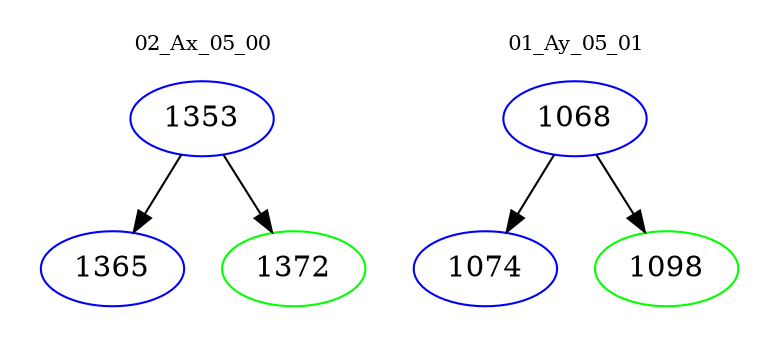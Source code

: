 digraph{
subgraph cluster_0 {
color = white
label = "02_Ax_05_00";
fontsize=10;
T0_1353 [label="1353", color="blue"]
T0_1353 -> T0_1365 [color="black"]
T0_1365 [label="1365", color="blue"]
T0_1353 -> T0_1372 [color="black"]
T0_1372 [label="1372", color="green"]
}
subgraph cluster_1 {
color = white
label = "01_Ay_05_01";
fontsize=10;
T1_1068 [label="1068", color="blue"]
T1_1068 -> T1_1074 [color="black"]
T1_1074 [label="1074", color="blue"]
T1_1068 -> T1_1098 [color="black"]
T1_1098 [label="1098", color="green"]
}
}
